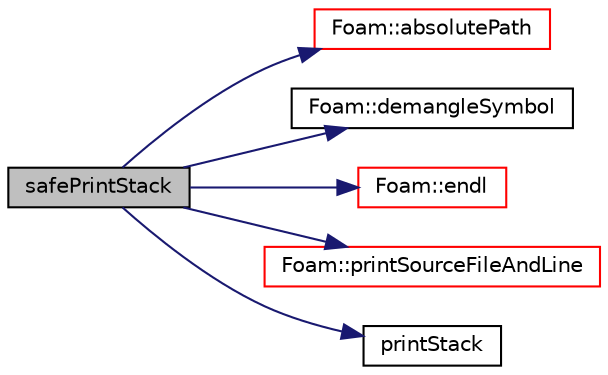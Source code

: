 digraph "safePrintStack"
{
  bgcolor="transparent";
  edge [fontname="Helvetica",fontsize="10",labelfontname="Helvetica",labelfontsize="10"];
  node [fontname="Helvetica",fontsize="10",shape=record];
  rankdir="LR";
  Node1 [label="safePrintStack",height=0.2,width=0.4,color="black", fillcolor="grey75", style="filled", fontcolor="black"];
  Node1 -> Node2 [color="midnightblue",fontsize="10",style="solid",fontname="Helvetica"];
  Node2 [label="Foam::absolutePath",height=0.2,width=0.4,color="red",URL="$a10733.html#a06249b44b010ebeae540405e42c5a13f"];
  Node1 -> Node3 [color="midnightblue",fontsize="10",style="solid",fontname="Helvetica"];
  Node3 [label="Foam::demangleSymbol",height=0.2,width=0.4,color="black",URL="$a10733.html#a598d69adf913453c1fb219f4c8bb5220"];
  Node1 -> Node4 [color="midnightblue",fontsize="10",style="solid",fontname="Helvetica"];
  Node4 [label="Foam::endl",height=0.2,width=0.4,color="red",URL="$a10733.html#a2db8fe02a0d3909e9351bb4275b23ce4",tooltip="Add newline and flush stream. "];
  Node1 -> Node5 [color="midnightblue",fontsize="10",style="solid",fontname="Helvetica"];
  Node5 [label="Foam::printSourceFileAndLine",height=0.2,width=0.4,color="red",URL="$a10733.html#acef53166bf4ca64567faafac3eaa8e04"];
  Node1 -> Node6 [color="midnightblue",fontsize="10",style="solid",fontname="Helvetica"];
  Node6 [label="printStack",height=0.2,width=0.4,color="black",URL="$a00674.html#a7fb27e884553ce565d0ea6276a111e0e",tooltip="Helper function to print a stack. "];
}
